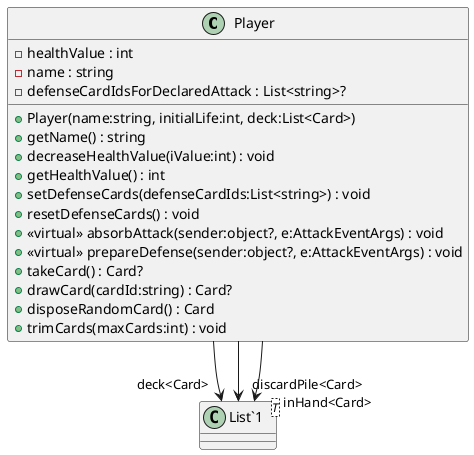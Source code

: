 @startuml
class Player {
    - healthValue : int
    - name : string
    - defenseCardIdsForDeclaredAttack : List<string>?
    + Player(name:string, initialLife:int, deck:List<Card>)
    + getName() : string
    + decreaseHealthValue(iValue:int) : void
    + getHealthValue() : int
    + setDefenseCards(defenseCardIds:List<string>) : void
    + resetDefenseCards() : void
    + <<virtual>> absorbAttack(sender:object?, e:AttackEventArgs) : void
    + <<virtual>> prepareDefense(sender:object?, e:AttackEventArgs) : void
    + takeCard() : Card?
    + drawCard(cardId:string) : Card?
    + disposeRandomCard() : Card
    + trimCards(maxCards:int) : void
}
class "List`1"<T> {
}
Player --> "deck<Card>" "List`1"
Player --> "discardPile<Card>" "List`1"
Player --> "inHand<Card>" "List`1"
@enduml
